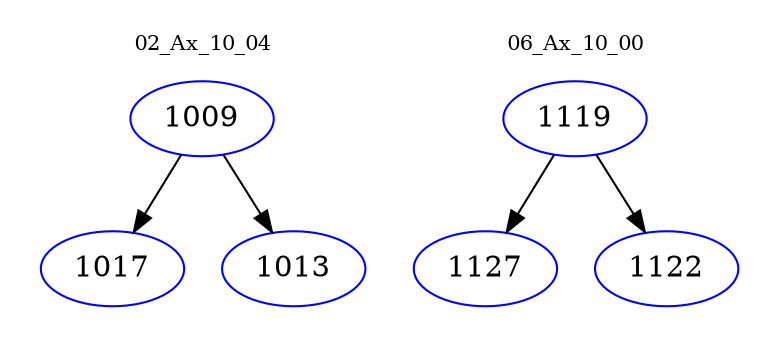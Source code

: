 digraph{
subgraph cluster_0 {
color = white
label = "02_Ax_10_04";
fontsize=10;
T0_1009 [label="1009", color="blue"]
T0_1009 -> T0_1017 [color="black"]
T0_1017 [label="1017", color="blue"]
T0_1009 -> T0_1013 [color="black"]
T0_1013 [label="1013", color="blue"]
}
subgraph cluster_1 {
color = white
label = "06_Ax_10_00";
fontsize=10;
T1_1119 [label="1119", color="blue"]
T1_1119 -> T1_1127 [color="black"]
T1_1127 [label="1127", color="blue"]
T1_1119 -> T1_1122 [color="black"]
T1_1122 [label="1122", color="blue"]
}
}
